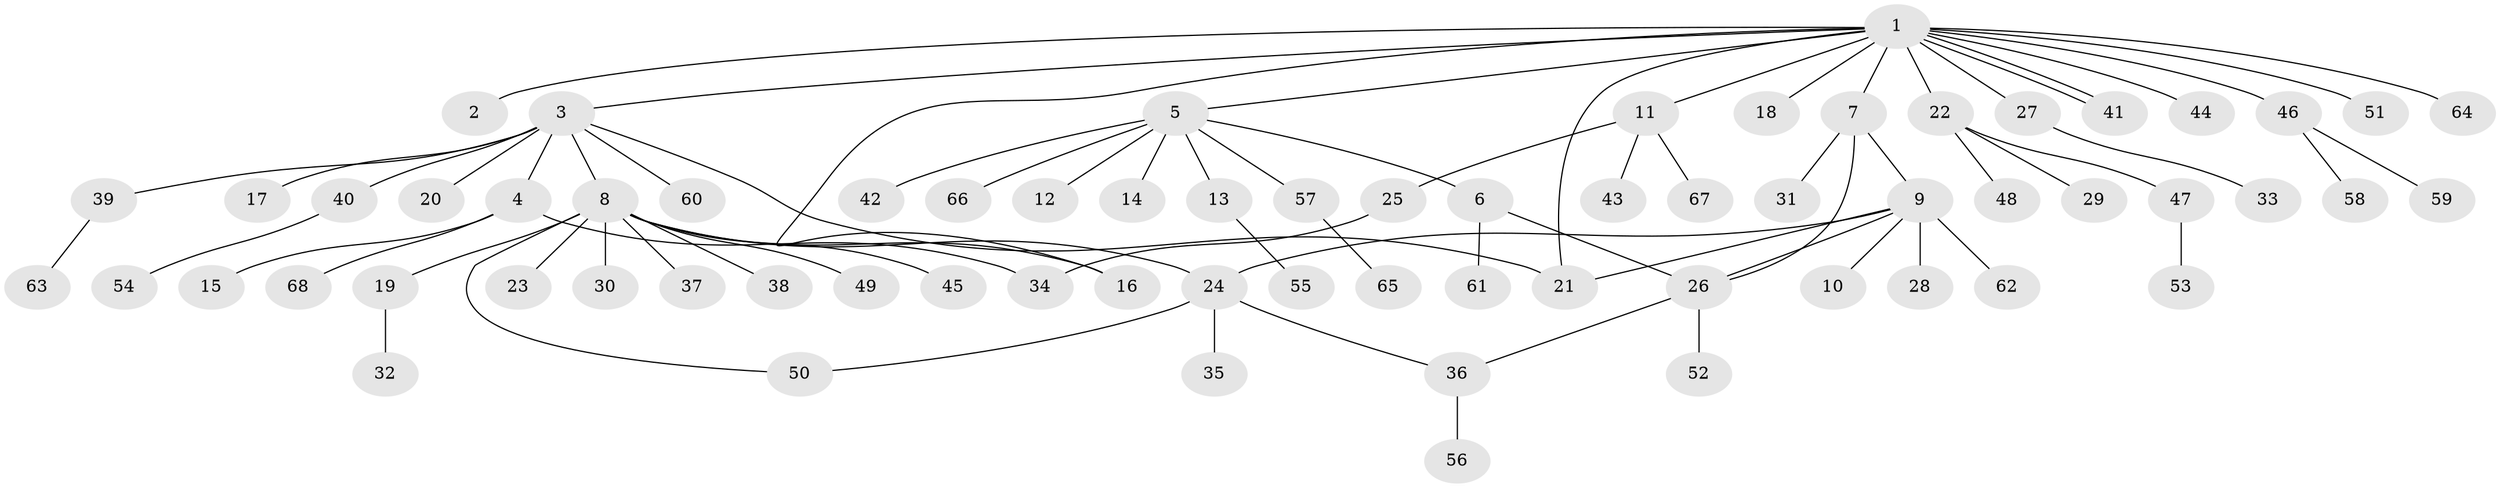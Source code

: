 // Generated by graph-tools (version 1.1) at 2025/11/02/27/25 16:11:14]
// undirected, 68 vertices, 77 edges
graph export_dot {
graph [start="1"]
  node [color=gray90,style=filled];
  1;
  2;
  3;
  4;
  5;
  6;
  7;
  8;
  9;
  10;
  11;
  12;
  13;
  14;
  15;
  16;
  17;
  18;
  19;
  20;
  21;
  22;
  23;
  24;
  25;
  26;
  27;
  28;
  29;
  30;
  31;
  32;
  33;
  34;
  35;
  36;
  37;
  38;
  39;
  40;
  41;
  42;
  43;
  44;
  45;
  46;
  47;
  48;
  49;
  50;
  51;
  52;
  53;
  54;
  55;
  56;
  57;
  58;
  59;
  60;
  61;
  62;
  63;
  64;
  65;
  66;
  67;
  68;
  1 -- 2;
  1 -- 3;
  1 -- 5;
  1 -- 7;
  1 -- 11;
  1 -- 16;
  1 -- 18;
  1 -- 21;
  1 -- 22;
  1 -- 27;
  1 -- 41;
  1 -- 41;
  1 -- 44;
  1 -- 46;
  1 -- 51;
  1 -- 64;
  3 -- 4;
  3 -- 8;
  3 -- 17;
  3 -- 20;
  3 -- 21;
  3 -- 39;
  3 -- 40;
  3 -- 60;
  4 -- 15;
  4 -- 34;
  4 -- 68;
  5 -- 6;
  5 -- 12;
  5 -- 13;
  5 -- 14;
  5 -- 42;
  5 -- 57;
  5 -- 66;
  6 -- 26;
  6 -- 61;
  7 -- 9;
  7 -- 26;
  7 -- 31;
  8 -- 16;
  8 -- 19;
  8 -- 23;
  8 -- 24;
  8 -- 30;
  8 -- 37;
  8 -- 38;
  8 -- 45;
  8 -- 49;
  8 -- 50;
  9 -- 10;
  9 -- 21;
  9 -- 24;
  9 -- 26;
  9 -- 28;
  9 -- 62;
  11 -- 25;
  11 -- 43;
  11 -- 67;
  13 -- 55;
  19 -- 32;
  22 -- 29;
  22 -- 47;
  22 -- 48;
  24 -- 35;
  24 -- 36;
  24 -- 50;
  25 -- 34;
  26 -- 36;
  26 -- 52;
  27 -- 33;
  36 -- 56;
  39 -- 63;
  40 -- 54;
  46 -- 58;
  46 -- 59;
  47 -- 53;
  57 -- 65;
}
